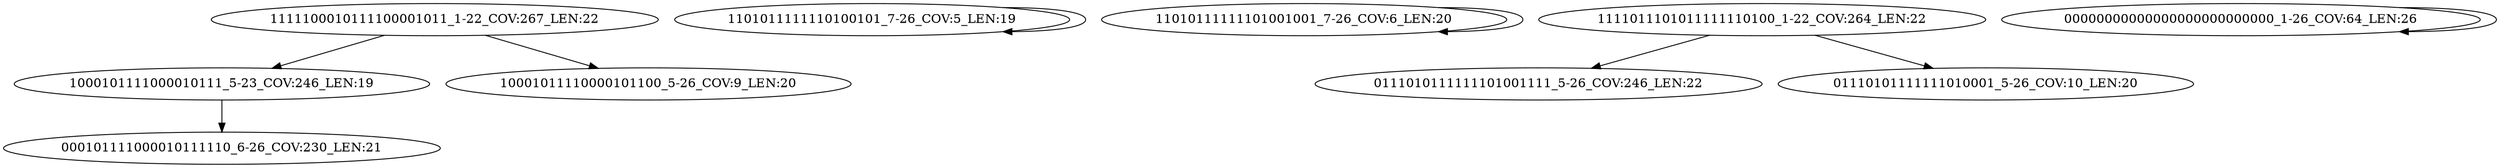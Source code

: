 digraph G {
    "1000101111000010111_5-23_COV:246_LEN:19" -> "000101111000010111110_6-26_COV:230_LEN:21";
    "1111100010111100001011_1-22_COV:267_LEN:22" -> "1000101111000010111_5-23_COV:246_LEN:19";
    "1111100010111100001011_1-22_COV:267_LEN:22" -> "10001011110000101100_5-26_COV:9_LEN:20";
    "1101011111110100101_7-26_COV:5_LEN:19" -> "1101011111110100101_7-26_COV:5_LEN:19";
    "11010111111101001001_7-26_COV:6_LEN:20" -> "11010111111101001001_7-26_COV:6_LEN:20";
    "1111011101011111110100_1-22_COV:264_LEN:22" -> "0111010111111101001111_5-26_COV:246_LEN:22";
    "1111011101011111110100_1-22_COV:264_LEN:22" -> "01110101111111010001_5-26_COV:10_LEN:20";
    "00000000000000000000000000_1-26_COV:64_LEN:26" -> "00000000000000000000000000_1-26_COV:64_LEN:26";
}
